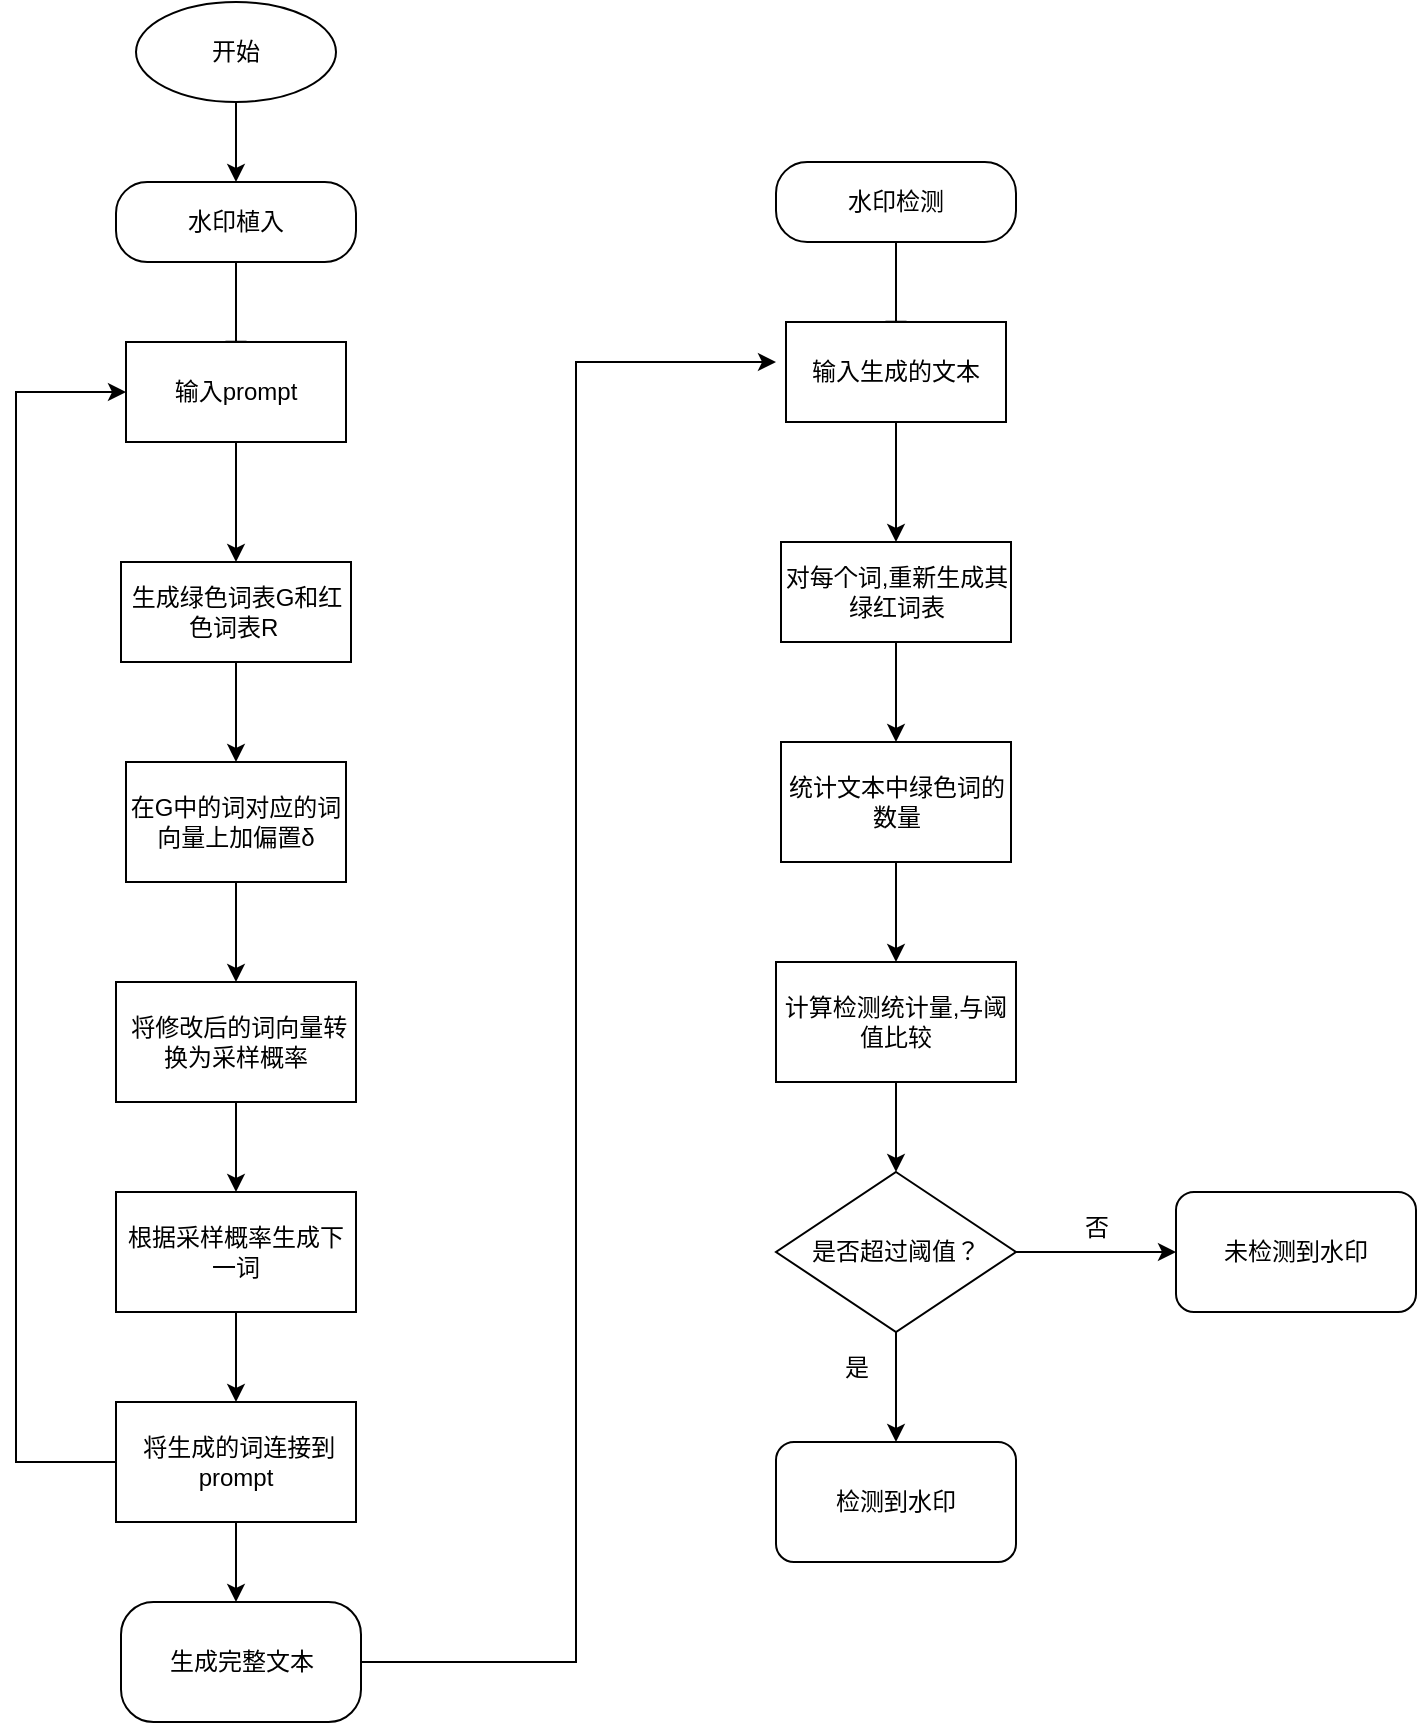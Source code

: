 <mxfile version="21.7.5" type="github">
  <diagram id="C5RBs43oDa-KdzZeNtuy" name="Page-1">
    <mxGraphModel dx="951" dy="1665" grid="1" gridSize="10" guides="1" tooltips="1" connect="1" arrows="1" fold="1" page="1" pageScale="1" pageWidth="827" pageHeight="1169" math="0" shadow="0">
      <root>
        <mxCell id="WIyWlLk6GJQsqaUBKTNV-0" />
        <mxCell id="Arb35l3sJSgDQHAwR2kY-2" value="未命名图层" parent="WIyWlLk6GJQsqaUBKTNV-0" />
        <mxCell id="Arb35l3sJSgDQHAwR2kY-3" value="" style="rounded=0;html=1;jettySize=auto;orthogonalLoop=1;fontSize=11;endArrow=block;endFill=0;endSize=8;strokeWidth=1;shadow=0;labelBackgroundColor=none;edgeStyle=orthogonalEdgeStyle;fontColor=default;" edge="1" parent="Arb35l3sJSgDQHAwR2kY-2" source="Arb35l3sJSgDQHAwR2kY-5">
          <mxGeometry relative="1" as="geometry">
            <mxPoint x="220" y="170.0" as="targetPoint" />
          </mxGeometry>
        </mxCell>
        <mxCell id="Arb35l3sJSgDQHAwR2kY-5" value="水印植入" style="rounded=1;whiteSpace=wrap;html=1;fontSize=12;glass=0;strokeWidth=1;shadow=0;arcSize=39;labelBackgroundColor=none;" vertex="1" parent="Arb35l3sJSgDQHAwR2kY-2">
          <mxGeometry x="160" y="80" width="120" height="40" as="geometry" />
        </mxCell>
        <mxCell id="Arb35l3sJSgDQHAwR2kY-35" value="" style="edgeStyle=orthogonalEdgeStyle;rounded=0;orthogonalLoop=1;jettySize=auto;html=1;labelBackgroundColor=none;fontColor=default;" edge="1" parent="Arb35l3sJSgDQHAwR2kY-2" source="Arb35l3sJSgDQHAwR2kY-34" target="Arb35l3sJSgDQHAwR2kY-5">
          <mxGeometry relative="1" as="geometry" />
        </mxCell>
        <mxCell id="Arb35l3sJSgDQHAwR2kY-34" value="开始" style="ellipse;whiteSpace=wrap;html=1;labelBackgroundColor=none;" vertex="1" parent="Arb35l3sJSgDQHAwR2kY-2">
          <mxGeometry x="170" y="-10" width="100" height="50" as="geometry" />
        </mxCell>
        <mxCell id="Arb35l3sJSgDQHAwR2kY-38" value="" style="edgeStyle=orthogonalEdgeStyle;rounded=0;orthogonalLoop=1;jettySize=auto;html=1;labelBackgroundColor=none;fontColor=default;" edge="1" parent="Arb35l3sJSgDQHAwR2kY-2" source="Arb35l3sJSgDQHAwR2kY-36" target="Arb35l3sJSgDQHAwR2kY-37">
          <mxGeometry relative="1" as="geometry" />
        </mxCell>
        <mxCell id="Arb35l3sJSgDQHAwR2kY-36" value="输入prompt" style="rounded=0;whiteSpace=wrap;html=1;labelBackgroundColor=none;" vertex="1" parent="Arb35l3sJSgDQHAwR2kY-2">
          <mxGeometry x="165" y="160" width="110" height="50" as="geometry" />
        </mxCell>
        <mxCell id="Arb35l3sJSgDQHAwR2kY-40" value="" style="edgeStyle=orthogonalEdgeStyle;rounded=0;orthogonalLoop=1;jettySize=auto;html=1;labelBackgroundColor=none;fontColor=default;" edge="1" parent="Arb35l3sJSgDQHAwR2kY-2" source="Arb35l3sJSgDQHAwR2kY-37" target="Arb35l3sJSgDQHAwR2kY-39">
          <mxGeometry relative="1" as="geometry" />
        </mxCell>
        <mxCell id="Arb35l3sJSgDQHAwR2kY-37" value="生成绿色词表G和红色词表R&amp;nbsp;" style="whiteSpace=wrap;html=1;rounded=0;labelBackgroundColor=none;" vertex="1" parent="Arb35l3sJSgDQHAwR2kY-2">
          <mxGeometry x="162.5" y="270" width="115" height="50" as="geometry" />
        </mxCell>
        <mxCell id="Arb35l3sJSgDQHAwR2kY-42" value="" style="edgeStyle=orthogonalEdgeStyle;rounded=0;orthogonalLoop=1;jettySize=auto;html=1;labelBackgroundColor=none;fontColor=default;" edge="1" parent="Arb35l3sJSgDQHAwR2kY-2" source="Arb35l3sJSgDQHAwR2kY-39" target="Arb35l3sJSgDQHAwR2kY-41">
          <mxGeometry relative="1" as="geometry" />
        </mxCell>
        <mxCell id="Arb35l3sJSgDQHAwR2kY-39" value="在G中的词对应的词向量上加偏置δ" style="whiteSpace=wrap;html=1;rounded=0;labelBackgroundColor=none;" vertex="1" parent="Arb35l3sJSgDQHAwR2kY-2">
          <mxGeometry x="165" y="370" width="110" height="60" as="geometry" />
        </mxCell>
        <mxCell id="Arb35l3sJSgDQHAwR2kY-44" value="" style="edgeStyle=orthogonalEdgeStyle;rounded=0;orthogonalLoop=1;jettySize=auto;html=1;labelBackgroundColor=none;fontColor=default;" edge="1" parent="Arb35l3sJSgDQHAwR2kY-2" source="Arb35l3sJSgDQHAwR2kY-41" target="Arb35l3sJSgDQHAwR2kY-43">
          <mxGeometry relative="1" as="geometry" />
        </mxCell>
        <mxCell id="Arb35l3sJSgDQHAwR2kY-41" value="&amp;nbsp;将修改后的词向量转换为采样概率" style="whiteSpace=wrap;html=1;rounded=0;labelBackgroundColor=none;" vertex="1" parent="Arb35l3sJSgDQHAwR2kY-2">
          <mxGeometry x="160" y="480" width="120" height="60" as="geometry" />
        </mxCell>
        <mxCell id="Arb35l3sJSgDQHAwR2kY-46" value="" style="edgeStyle=orthogonalEdgeStyle;rounded=0;orthogonalLoop=1;jettySize=auto;html=1;labelBackgroundColor=none;fontColor=default;" edge="1" parent="Arb35l3sJSgDQHAwR2kY-2" source="Arb35l3sJSgDQHAwR2kY-43" target="Arb35l3sJSgDQHAwR2kY-45">
          <mxGeometry relative="1" as="geometry" />
        </mxCell>
        <mxCell id="Arb35l3sJSgDQHAwR2kY-43" value="根据采样概率生成下一词" style="whiteSpace=wrap;html=1;rounded=0;labelBackgroundColor=none;" vertex="1" parent="Arb35l3sJSgDQHAwR2kY-2">
          <mxGeometry x="160" y="585" width="120" height="60" as="geometry" />
        </mxCell>
        <mxCell id="Arb35l3sJSgDQHAwR2kY-51" value="" style="edgeStyle=orthogonalEdgeStyle;rounded=0;orthogonalLoop=1;jettySize=auto;html=1;entryX=0;entryY=0.5;entryDx=0;entryDy=0;" edge="1" parent="Arb35l3sJSgDQHAwR2kY-2" source="Arb35l3sJSgDQHAwR2kY-45" target="Arb35l3sJSgDQHAwR2kY-36">
          <mxGeometry relative="1" as="geometry">
            <mxPoint x="360" y="185" as="targetPoint" />
            <Array as="points">
              <mxPoint x="110" y="720" />
              <mxPoint x="110" y="185" />
            </Array>
          </mxGeometry>
        </mxCell>
        <mxCell id="Arb35l3sJSgDQHAwR2kY-54" value="" style="edgeStyle=orthogonalEdgeStyle;rounded=0;orthogonalLoop=1;jettySize=auto;html=1;" edge="1" parent="Arb35l3sJSgDQHAwR2kY-2" source="Arb35l3sJSgDQHAwR2kY-45">
          <mxGeometry relative="1" as="geometry">
            <mxPoint x="220" y="790" as="targetPoint" />
          </mxGeometry>
        </mxCell>
        <mxCell id="Arb35l3sJSgDQHAwR2kY-45" value="&amp;nbsp;将生成的词连接到prompt" style="whiteSpace=wrap;html=1;rounded=0;labelBackgroundColor=none;" vertex="1" parent="Arb35l3sJSgDQHAwR2kY-2">
          <mxGeometry x="160" y="690" width="120" height="60" as="geometry" />
        </mxCell>
        <mxCell id="Arb35l3sJSgDQHAwR2kY-55" value="生成完整文本" style="rounded=1;whiteSpace=wrap;html=1;arcSize=27;" vertex="1" parent="Arb35l3sJSgDQHAwR2kY-2">
          <mxGeometry x="162.5" y="790" width="120" height="60" as="geometry" />
        </mxCell>
        <mxCell id="Arb35l3sJSgDQHAwR2kY-56" value="" style="rounded=0;html=1;jettySize=auto;orthogonalLoop=1;fontSize=11;endArrow=block;endFill=0;endSize=8;strokeWidth=1;shadow=0;labelBackgroundColor=none;edgeStyle=orthogonalEdgeStyle;fontColor=default;" edge="1" parent="Arb35l3sJSgDQHAwR2kY-2" source="Arb35l3sJSgDQHAwR2kY-57">
          <mxGeometry relative="1" as="geometry">
            <mxPoint x="550" y="160.0" as="targetPoint" />
          </mxGeometry>
        </mxCell>
        <mxCell id="Arb35l3sJSgDQHAwR2kY-57" value="水印检测" style="rounded=1;whiteSpace=wrap;html=1;fontSize=12;glass=0;strokeWidth=1;shadow=0;arcSize=39;labelBackgroundColor=none;" vertex="1" parent="Arb35l3sJSgDQHAwR2kY-2">
          <mxGeometry x="490" y="70" width="120" height="40" as="geometry" />
        </mxCell>
        <mxCell id="Arb35l3sJSgDQHAwR2kY-60" value="" style="edgeStyle=orthogonalEdgeStyle;rounded=0;orthogonalLoop=1;jettySize=auto;html=1;labelBackgroundColor=none;fontColor=default;" edge="1" parent="Arb35l3sJSgDQHAwR2kY-2" source="Arb35l3sJSgDQHAwR2kY-61" target="Arb35l3sJSgDQHAwR2kY-63">
          <mxGeometry relative="1" as="geometry" />
        </mxCell>
        <mxCell id="Arb35l3sJSgDQHAwR2kY-61" value="输入生成的文本" style="rounded=0;whiteSpace=wrap;html=1;labelBackgroundColor=none;" vertex="1" parent="Arb35l3sJSgDQHAwR2kY-2">
          <mxGeometry x="495" y="150" width="110" height="50" as="geometry" />
        </mxCell>
        <mxCell id="Arb35l3sJSgDQHAwR2kY-62" value="" style="edgeStyle=orthogonalEdgeStyle;rounded=0;orthogonalLoop=1;jettySize=auto;html=1;labelBackgroundColor=none;fontColor=default;" edge="1" parent="Arb35l3sJSgDQHAwR2kY-2" source="Arb35l3sJSgDQHAwR2kY-63" target="Arb35l3sJSgDQHAwR2kY-65">
          <mxGeometry relative="1" as="geometry" />
        </mxCell>
        <mxCell id="Arb35l3sJSgDQHAwR2kY-63" value="对每个词,重新生成其绿红词表" style="whiteSpace=wrap;html=1;rounded=0;labelBackgroundColor=none;" vertex="1" parent="Arb35l3sJSgDQHAwR2kY-2">
          <mxGeometry x="492.5" y="260" width="115" height="50" as="geometry" />
        </mxCell>
        <mxCell id="Arb35l3sJSgDQHAwR2kY-64" value="" style="edgeStyle=orthogonalEdgeStyle;rounded=0;orthogonalLoop=1;jettySize=auto;html=1;labelBackgroundColor=none;fontColor=default;" edge="1" parent="Arb35l3sJSgDQHAwR2kY-2" source="Arb35l3sJSgDQHAwR2kY-65" target="Arb35l3sJSgDQHAwR2kY-67">
          <mxGeometry relative="1" as="geometry" />
        </mxCell>
        <mxCell id="Arb35l3sJSgDQHAwR2kY-65" value="统计文本中绿色词的数量" style="whiteSpace=wrap;html=1;rounded=0;labelBackgroundColor=none;" vertex="1" parent="Arb35l3sJSgDQHAwR2kY-2">
          <mxGeometry x="492.5" y="360" width="115" height="60" as="geometry" />
        </mxCell>
        <mxCell id="Arb35l3sJSgDQHAwR2kY-66" value="" style="edgeStyle=orthogonalEdgeStyle;rounded=0;orthogonalLoop=1;jettySize=auto;html=1;labelBackgroundColor=none;fontColor=default;" edge="1" parent="Arb35l3sJSgDQHAwR2kY-2" source="Arb35l3sJSgDQHAwR2kY-67">
          <mxGeometry relative="1" as="geometry">
            <mxPoint x="550.0" y="575" as="targetPoint" />
          </mxGeometry>
        </mxCell>
        <mxCell id="Arb35l3sJSgDQHAwR2kY-67" value="计算检测统计量,与阈值比较" style="whiteSpace=wrap;html=1;rounded=0;labelBackgroundColor=none;" vertex="1" parent="Arb35l3sJSgDQHAwR2kY-2">
          <mxGeometry x="490" y="470" width="120" height="60" as="geometry" />
        </mxCell>
        <mxCell id="Arb35l3sJSgDQHAwR2kY-79" value="" style="endArrow=classic;html=1;rounded=0;exitX=1;exitY=0.5;exitDx=0;exitDy=0;" edge="1" parent="Arb35l3sJSgDQHAwR2kY-2" source="Arb35l3sJSgDQHAwR2kY-55">
          <mxGeometry width="50" height="50" relative="1" as="geometry">
            <mxPoint x="350" y="650" as="sourcePoint" />
            <mxPoint x="490" y="170" as="targetPoint" />
            <Array as="points">
              <mxPoint x="390" y="820" />
              <mxPoint x="390" y="720" />
              <mxPoint x="390" y="640" />
              <mxPoint x="390" y="170" />
            </Array>
          </mxGeometry>
        </mxCell>
        <mxCell id="Arb35l3sJSgDQHAwR2kY-82" value="" style="edgeStyle=orthogonalEdgeStyle;rounded=0;orthogonalLoop=1;jettySize=auto;html=1;" edge="1" parent="Arb35l3sJSgDQHAwR2kY-2" source="Arb35l3sJSgDQHAwR2kY-80" target="Arb35l3sJSgDQHAwR2kY-81">
          <mxGeometry relative="1" as="geometry" />
        </mxCell>
        <mxCell id="Arb35l3sJSgDQHAwR2kY-84" value="" style="edgeStyle=orthogonalEdgeStyle;rounded=0;orthogonalLoop=1;jettySize=auto;html=1;" edge="1" parent="Arb35l3sJSgDQHAwR2kY-2" source="Arb35l3sJSgDQHAwR2kY-80" target="Arb35l3sJSgDQHAwR2kY-83">
          <mxGeometry relative="1" as="geometry" />
        </mxCell>
        <mxCell id="Arb35l3sJSgDQHAwR2kY-80" value="是否超过阈值？" style="rhombus;whiteSpace=wrap;html=1;" vertex="1" parent="Arb35l3sJSgDQHAwR2kY-2">
          <mxGeometry x="490" y="575" width="120" height="80" as="geometry" />
        </mxCell>
        <mxCell id="Arb35l3sJSgDQHAwR2kY-81" value="未检测到水印" style="rounded=1;whiteSpace=wrap;html=1;" vertex="1" parent="Arb35l3sJSgDQHAwR2kY-2">
          <mxGeometry x="690" y="585" width="120" height="60" as="geometry" />
        </mxCell>
        <mxCell id="Arb35l3sJSgDQHAwR2kY-83" value="检测到水印" style="rounded=1;whiteSpace=wrap;html=1;" vertex="1" parent="Arb35l3sJSgDQHAwR2kY-2">
          <mxGeometry x="490" y="710" width="120" height="60" as="geometry" />
        </mxCell>
        <mxCell id="Arb35l3sJSgDQHAwR2kY-85" value="是" style="text;html=1;align=center;verticalAlign=middle;resizable=0;points=[];autosize=1;strokeColor=none;fillColor=none;" vertex="1" parent="Arb35l3sJSgDQHAwR2kY-2">
          <mxGeometry x="510" y="658" width="40" height="30" as="geometry" />
        </mxCell>
        <mxCell id="Arb35l3sJSgDQHAwR2kY-86" value="否" style="text;html=1;align=center;verticalAlign=middle;resizable=0;points=[];autosize=1;strokeColor=none;fillColor=none;" vertex="1" parent="Arb35l3sJSgDQHAwR2kY-2">
          <mxGeometry x="630" y="588" width="40" height="30" as="geometry" />
        </mxCell>
      </root>
    </mxGraphModel>
  </diagram>
</mxfile>
